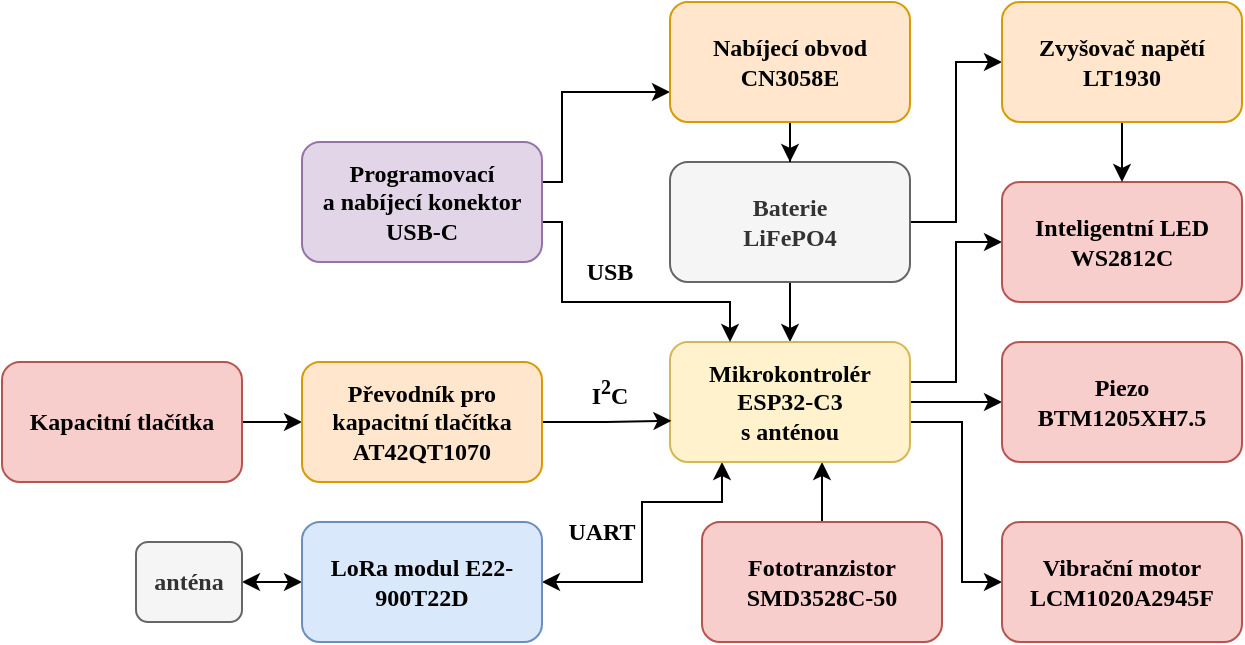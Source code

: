 <mxfile version="21.2.9" type="device">
  <diagram id="EY7_AXZXK5GjfGtb0Al6" name="Stránka-1">
    <mxGraphModel dx="1434" dy="792" grid="1" gridSize="10" guides="1" tooltips="1" connect="1" arrows="1" fold="1" page="1" pageScale="1" pageWidth="827" pageHeight="1169" math="0" shadow="0">
      <root>
        <mxCell id="0" />
        <mxCell id="1" parent="0" />
        <mxCell id="0kob6FYTsgCvbCwhJBki-30" style="edgeStyle=orthogonalEdgeStyle;rounded=0;orthogonalLoop=1;jettySize=auto;html=1;entryX=0.5;entryY=0;entryDx=0;entryDy=0;fontFamily=Times New Roman;" parent="1" source="0kob6FYTsgCvbCwhJBki-2" target="0kob6FYTsgCvbCwhJBki-3" edge="1">
          <mxGeometry relative="1" as="geometry">
            <mxPoint x="474" y="240" as="targetPoint" />
          </mxGeometry>
        </mxCell>
        <mxCell id="YHXKCsQl0nkpWPKdwtoT-13" style="edgeStyle=orthogonalEdgeStyle;rounded=0;orthogonalLoop=1;jettySize=auto;html=1;entryX=0;entryY=0.5;entryDx=0;entryDy=0;fontFamily=Times New Roman;" parent="1" source="0kob6FYTsgCvbCwhJBki-2" target="eQNtMIHr7CIbFBIAa5ZM-10" edge="1">
          <mxGeometry relative="1" as="geometry" />
        </mxCell>
        <mxCell id="0kob6FYTsgCvbCwhJBki-2" value="&lt;div&gt;Baterie&lt;/div&gt;&lt;div&gt;LiFePO4&lt;br&gt;&lt;/div&gt;" style="rounded=1;whiteSpace=wrap;html=1;fontStyle=1;fillColor=#f5f5f5;fontColor=#333333;strokeColor=#666666;fontFamily=Times New Roman;" parent="1" vertex="1">
          <mxGeometry x="414" y="230" width="120" height="60" as="geometry" />
        </mxCell>
        <mxCell id="YHXKCsQl0nkpWPKdwtoT-15" style="edgeStyle=orthogonalEdgeStyle;rounded=0;orthogonalLoop=1;jettySize=auto;html=1;entryX=0;entryY=0.5;entryDx=0;entryDy=0;fontFamily=Times New Roman;" parent="1" source="0kob6FYTsgCvbCwhJBki-3" target="0kob6FYTsgCvbCwhJBki-7" edge="1">
          <mxGeometry relative="1" as="geometry">
            <Array as="points">
              <mxPoint x="557" y="340" />
              <mxPoint x="557" y="270" />
            </Array>
          </mxGeometry>
        </mxCell>
        <mxCell id="YHXKCsQl0nkpWPKdwtoT-16" style="edgeStyle=orthogonalEdgeStyle;rounded=0;orthogonalLoop=1;jettySize=auto;html=1;entryX=0;entryY=0.5;entryDx=0;entryDy=0;fontFamily=Times New Roman;" parent="1" source="0kob6FYTsgCvbCwhJBki-3" target="0kob6FYTsgCvbCwhJBki-12" edge="1">
          <mxGeometry relative="1" as="geometry">
            <Array as="points">
              <mxPoint x="580" y="350" />
              <mxPoint x="580" y="350" />
            </Array>
          </mxGeometry>
        </mxCell>
        <mxCell id="YHXKCsQl0nkpWPKdwtoT-18" style="edgeStyle=orthogonalEdgeStyle;rounded=0;orthogonalLoop=1;jettySize=auto;html=1;entryX=1;entryY=0.5;entryDx=0;entryDy=0;fontFamily=Times New Roman;startArrow=classic;startFill=1;" parent="1" source="0kob6FYTsgCvbCwhJBki-3" target="0kob6FYTsgCvbCwhJBki-4" edge="1">
          <mxGeometry relative="1" as="geometry">
            <Array as="points">
              <mxPoint x="440" y="400" />
              <mxPoint x="400" y="400" />
              <mxPoint x="400" y="440" />
            </Array>
          </mxGeometry>
        </mxCell>
        <mxCell id="YW88ugqbJsXEyUeSiGpJ-2" style="edgeStyle=orthogonalEdgeStyle;rounded=0;orthogonalLoop=1;jettySize=auto;html=1;entryX=0.5;entryY=0;entryDx=0;entryDy=0;endArrow=none;endFill=0;startArrow=classic;startFill=1;" parent="1" source="0kob6FYTsgCvbCwhJBki-3" target="YW88ugqbJsXEyUeSiGpJ-1" edge="1">
          <mxGeometry relative="1" as="geometry">
            <Array as="points">
              <mxPoint x="500" y="380" />
              <mxPoint x="500" y="380" />
            </Array>
          </mxGeometry>
        </mxCell>
        <mxCell id="YW88ugqbJsXEyUeSiGpJ-3" style="edgeStyle=orthogonalEdgeStyle;rounded=0;orthogonalLoop=1;jettySize=auto;html=1;entryX=0;entryY=0.5;entryDx=0;entryDy=0;" parent="1" source="0kob6FYTsgCvbCwhJBki-3" target="eQNtMIHr7CIbFBIAa5ZM-8" edge="1">
          <mxGeometry relative="1" as="geometry">
            <Array as="points">
              <mxPoint x="560" y="360" />
              <mxPoint x="560" y="440" />
            </Array>
          </mxGeometry>
        </mxCell>
        <mxCell id="0kob6FYTsgCvbCwhJBki-3" value="&lt;div&gt;Mikrokontrolér ESP32-C3&lt;br&gt;&lt;/div&gt;&lt;div&gt;s anténou&lt;br&gt;&lt;/div&gt;" style="rounded=1;whiteSpace=wrap;html=1;fontStyle=1;fillColor=#fff2cc;strokeColor=#d6b656;fontFamily=Times New Roman;" parent="1" vertex="1">
          <mxGeometry x="414" y="320" width="120" height="60" as="geometry" />
        </mxCell>
        <mxCell id="YHXKCsQl0nkpWPKdwtoT-6" style="edgeStyle=orthogonalEdgeStyle;rounded=0;orthogonalLoop=1;jettySize=auto;html=1;entryX=1;entryY=0.5;entryDx=0;entryDy=0;fontFamily=Times New Roman;startArrow=classic;startFill=1;" parent="1" source="0kob6FYTsgCvbCwhJBki-4" target="eQNtMIHr7CIbFBIAa5ZM-7" edge="1">
          <mxGeometry relative="1" as="geometry" />
        </mxCell>
        <mxCell id="0kob6FYTsgCvbCwhJBki-4" value="LoRa modul E22-900T22D" style="rounded=1;whiteSpace=wrap;html=1;fontStyle=1;fillColor=#dae8fc;strokeColor=#6c8ebf;fontFamily=Times New Roman;" parent="1" vertex="1">
          <mxGeometry x="230" y="410" width="120" height="60" as="geometry" />
        </mxCell>
        <mxCell id="YHXKCsQl0nkpWPKdwtoT-5" style="edgeStyle=orthogonalEdgeStyle;rounded=0;orthogonalLoop=1;jettySize=auto;html=1;entryX=0;entryY=0.5;entryDx=0;entryDy=0;fontFamily=Times New Roman;" parent="1" source="0kob6FYTsgCvbCwhJBki-6" target="eQNtMIHr7CIbFBIAa5ZM-9" edge="1">
          <mxGeometry relative="1" as="geometry" />
        </mxCell>
        <mxCell id="0kob6FYTsgCvbCwhJBki-6" value="&lt;div&gt;Kapacitní tlačítka&lt;/div&gt;" style="rounded=1;whiteSpace=wrap;html=1;fontStyle=1;fillColor=#f8cecc;strokeColor=#b85450;fontFamily=Times New Roman;" parent="1" vertex="1">
          <mxGeometry x="80" y="330" width="120" height="60" as="geometry" />
        </mxCell>
        <mxCell id="0kob6FYTsgCvbCwhJBki-7" value="&lt;div&gt;Inteligentní LED &lt;br&gt;&lt;/div&gt;&lt;div&gt;WS2812C&lt;br&gt;&lt;/div&gt;" style="rounded=1;whiteSpace=wrap;html=1;fontStyle=1;fillColor=#f8cecc;strokeColor=#b85450;fontFamily=Times New Roman;" parent="1" vertex="1">
          <mxGeometry x="580" y="240" width="120" height="60" as="geometry" />
        </mxCell>
        <mxCell id="0kob6FYTsgCvbCwhJBki-12" value="&lt;div&gt;Piezo &lt;br&gt;&lt;/div&gt;&lt;div&gt;BTM1205XH7.5&lt;/div&gt;" style="rounded=1;whiteSpace=wrap;html=1;fontStyle=1;fillColor=#f8cecc;strokeColor=#b85450;fontFamily=Times New Roman;" parent="1" vertex="1">
          <mxGeometry x="580" y="320" width="120" height="60" as="geometry" />
        </mxCell>
        <mxCell id="YHXKCsQl0nkpWPKdwtoT-2" style="edgeStyle=orthogonalEdgeStyle;rounded=0;orthogonalLoop=1;jettySize=auto;html=1;entryX=0;entryY=0.75;entryDx=0;entryDy=0;fontFamily=Times New Roman;" parent="1" source="0kob6FYTsgCvbCwhJBki-18" target="eQNtMIHr7CIbFBIAa5ZM-6" edge="1">
          <mxGeometry relative="1" as="geometry">
            <Array as="points">
              <mxPoint x="360" y="240" />
              <mxPoint x="360" y="195" />
            </Array>
          </mxGeometry>
        </mxCell>
        <mxCell id="YHXKCsQl0nkpWPKdwtoT-21" style="edgeStyle=orthogonalEdgeStyle;rounded=0;orthogonalLoop=1;jettySize=auto;html=1;entryX=0.25;entryY=0;entryDx=0;entryDy=0;fontFamily=Times New Roman;" parent="1" source="0kob6FYTsgCvbCwhJBki-18" target="0kob6FYTsgCvbCwhJBki-3" edge="1">
          <mxGeometry relative="1" as="geometry">
            <Array as="points">
              <mxPoint x="360" y="260" />
              <mxPoint x="360" y="300" />
              <mxPoint x="444" y="300" />
            </Array>
          </mxGeometry>
        </mxCell>
        <mxCell id="0kob6FYTsgCvbCwhJBki-18" value="&lt;div&gt;Programovací &lt;br&gt;&lt;/div&gt;&lt;div&gt;a nabíjecí konektor&lt;/div&gt;&lt;div&gt;USB-C&lt;br&gt;&lt;/div&gt;" style="rounded=1;whiteSpace=wrap;html=1;fontStyle=1;fillColor=#e1d5e7;strokeColor=#9673a6;fontFamily=Times New Roman;" parent="1" vertex="1">
          <mxGeometry x="230" y="220" width="120" height="60" as="geometry" />
        </mxCell>
        <mxCell id="YHXKCsQl0nkpWPKdwtoT-3" style="edgeStyle=orthogonalEdgeStyle;rounded=0;orthogonalLoop=1;jettySize=auto;html=1;entryX=0.5;entryY=0;entryDx=0;entryDy=0;fontFamily=Times New Roman;" parent="1" source="eQNtMIHr7CIbFBIAa5ZM-6" target="0kob6FYTsgCvbCwhJBki-2" edge="1">
          <mxGeometry relative="1" as="geometry" />
        </mxCell>
        <mxCell id="eQNtMIHr7CIbFBIAa5ZM-6" value="&lt;div&gt;Nabíjecí obvod&lt;/div&gt;&lt;div&gt;CN3058E&lt;/div&gt;" style="rounded=1;whiteSpace=wrap;html=1;fontStyle=1;fillColor=#ffe6cc;strokeColor=#d79b00;fontFamily=Times New Roman;" parent="1" vertex="1">
          <mxGeometry x="414" y="150" width="120" height="60" as="geometry" />
        </mxCell>
        <mxCell id="eQNtMIHr7CIbFBIAa5ZM-7" value="anténa" style="rounded=1;whiteSpace=wrap;html=1;fontStyle=1;fillColor=#f5f5f5;fontColor=#333333;strokeColor=#666666;fontFamily=Times New Roman;" parent="1" vertex="1">
          <mxGeometry x="147" y="420" width="53" height="40" as="geometry" />
        </mxCell>
        <mxCell id="eQNtMIHr7CIbFBIAa5ZM-8" value="Vibrační motor LCM1020A2945F" style="rounded=1;whiteSpace=wrap;html=1;fontStyle=1;fillColor=#f8cecc;strokeColor=#b85450;fontFamily=Times New Roman;" parent="1" vertex="1">
          <mxGeometry x="580" y="410" width="120" height="60" as="geometry" />
        </mxCell>
        <mxCell id="YHXKCsQl0nkpWPKdwtoT-4" style="edgeStyle=orthogonalEdgeStyle;rounded=0;orthogonalLoop=1;jettySize=auto;html=1;entryX=0.006;entryY=0.656;entryDx=0;entryDy=0;entryPerimeter=0;fontFamily=Times New Roman;" parent="1" source="eQNtMIHr7CIbFBIAa5ZM-9" target="0kob6FYTsgCvbCwhJBki-3" edge="1">
          <mxGeometry relative="1" as="geometry">
            <mxPoint x="410" y="360" as="targetPoint" />
          </mxGeometry>
        </mxCell>
        <mxCell id="eQNtMIHr7CIbFBIAa5ZM-9" value="&lt;div&gt;Převodník pro &lt;br&gt;&lt;/div&gt;&lt;div&gt;kapacitní tlačítka&lt;/div&gt;&lt;div&gt;AT42QT1070&lt;br&gt;&lt;/div&gt;" style="rounded=1;whiteSpace=wrap;html=1;fontStyle=1;fillColor=#ffe6cc;strokeColor=#d79b00;fontFamily=Times New Roman;" parent="1" vertex="1">
          <mxGeometry x="230" y="330" width="120" height="60" as="geometry" />
        </mxCell>
        <mxCell id="YHXKCsQl0nkpWPKdwtoT-14" style="edgeStyle=orthogonalEdgeStyle;rounded=0;orthogonalLoop=1;jettySize=auto;html=1;entryX=0.5;entryY=0;entryDx=0;entryDy=0;fontFamily=Times New Roman;" parent="1" source="eQNtMIHr7CIbFBIAa5ZM-10" target="0kob6FYTsgCvbCwhJBki-7" edge="1">
          <mxGeometry relative="1" as="geometry" />
        </mxCell>
        <mxCell id="eQNtMIHr7CIbFBIAa5ZM-10" value="&lt;div&gt;Zvyšovač napětí &lt;br&gt;&lt;/div&gt;&lt;div&gt;LT1930&lt;br&gt;&lt;/div&gt;" style="rounded=1;whiteSpace=wrap;html=1;fontStyle=1;fillColor=#ffe6cc;strokeColor=#d79b00;fontFamily=Times New Roman;" parent="1" vertex="1">
          <mxGeometry x="580" y="150" width="120" height="60" as="geometry" />
        </mxCell>
        <mxCell id="YHXKCsQl0nkpWPKdwtoT-19" value="&lt;b&gt;UART&lt;/b&gt;" style="text;html=1;strokeColor=none;fillColor=none;align=center;verticalAlign=middle;whiteSpace=wrap;rounded=0;fontFamily=Times New Roman;" parent="1" vertex="1">
          <mxGeometry x="350" y="400" width="60" height="30" as="geometry" />
        </mxCell>
        <mxCell id="YHXKCsQl0nkpWPKdwtoT-20" value="&lt;b&gt;I&lt;sup&gt;2&lt;/sup&gt;C&lt;/b&gt;" style="text;html=1;strokeColor=none;fillColor=none;align=center;verticalAlign=middle;whiteSpace=wrap;rounded=0;fontFamily=Times New Roman;" parent="1" vertex="1">
          <mxGeometry x="354" y="330" width="60" height="30" as="geometry" />
        </mxCell>
        <mxCell id="YHXKCsQl0nkpWPKdwtoT-26" value="&lt;b&gt;USB&lt;/b&gt;" style="text;html=1;strokeColor=none;fillColor=none;align=center;verticalAlign=middle;whiteSpace=wrap;rounded=0;fontFamily=Times New Roman;" parent="1" vertex="1">
          <mxGeometry x="354" y="270" width="60" height="30" as="geometry" />
        </mxCell>
        <mxCell id="YW88ugqbJsXEyUeSiGpJ-1" value="Fototranzistor SMD3528C-50" style="rounded=1;whiteSpace=wrap;html=1;fontStyle=1;fillColor=#f8cecc;strokeColor=#b85450;fontFamily=Times New Roman;" parent="1" vertex="1">
          <mxGeometry x="430" y="410" width="120" height="60" as="geometry" />
        </mxCell>
      </root>
    </mxGraphModel>
  </diagram>
</mxfile>

